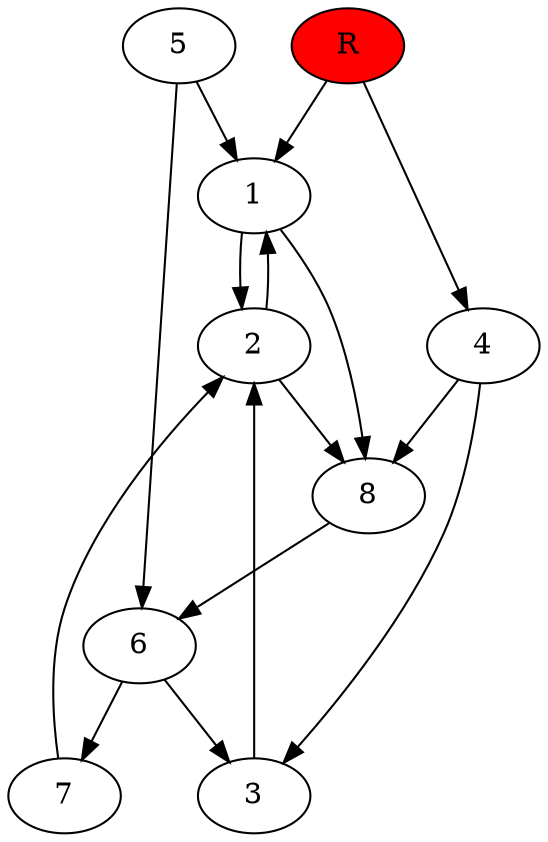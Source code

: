 digraph prb3742 {
	1
	2
	3
	4
	5
	6
	7
	8
	R [fillcolor="#ff0000" style=filled]
	1 -> 2
	1 -> 8
	2 -> 1
	2 -> 8
	3 -> 2
	4 -> 3
	4 -> 8
	5 -> 1
	5 -> 6
	6 -> 3
	6 -> 7
	7 -> 2
	8 -> 6
	R -> 1
	R -> 4
}

